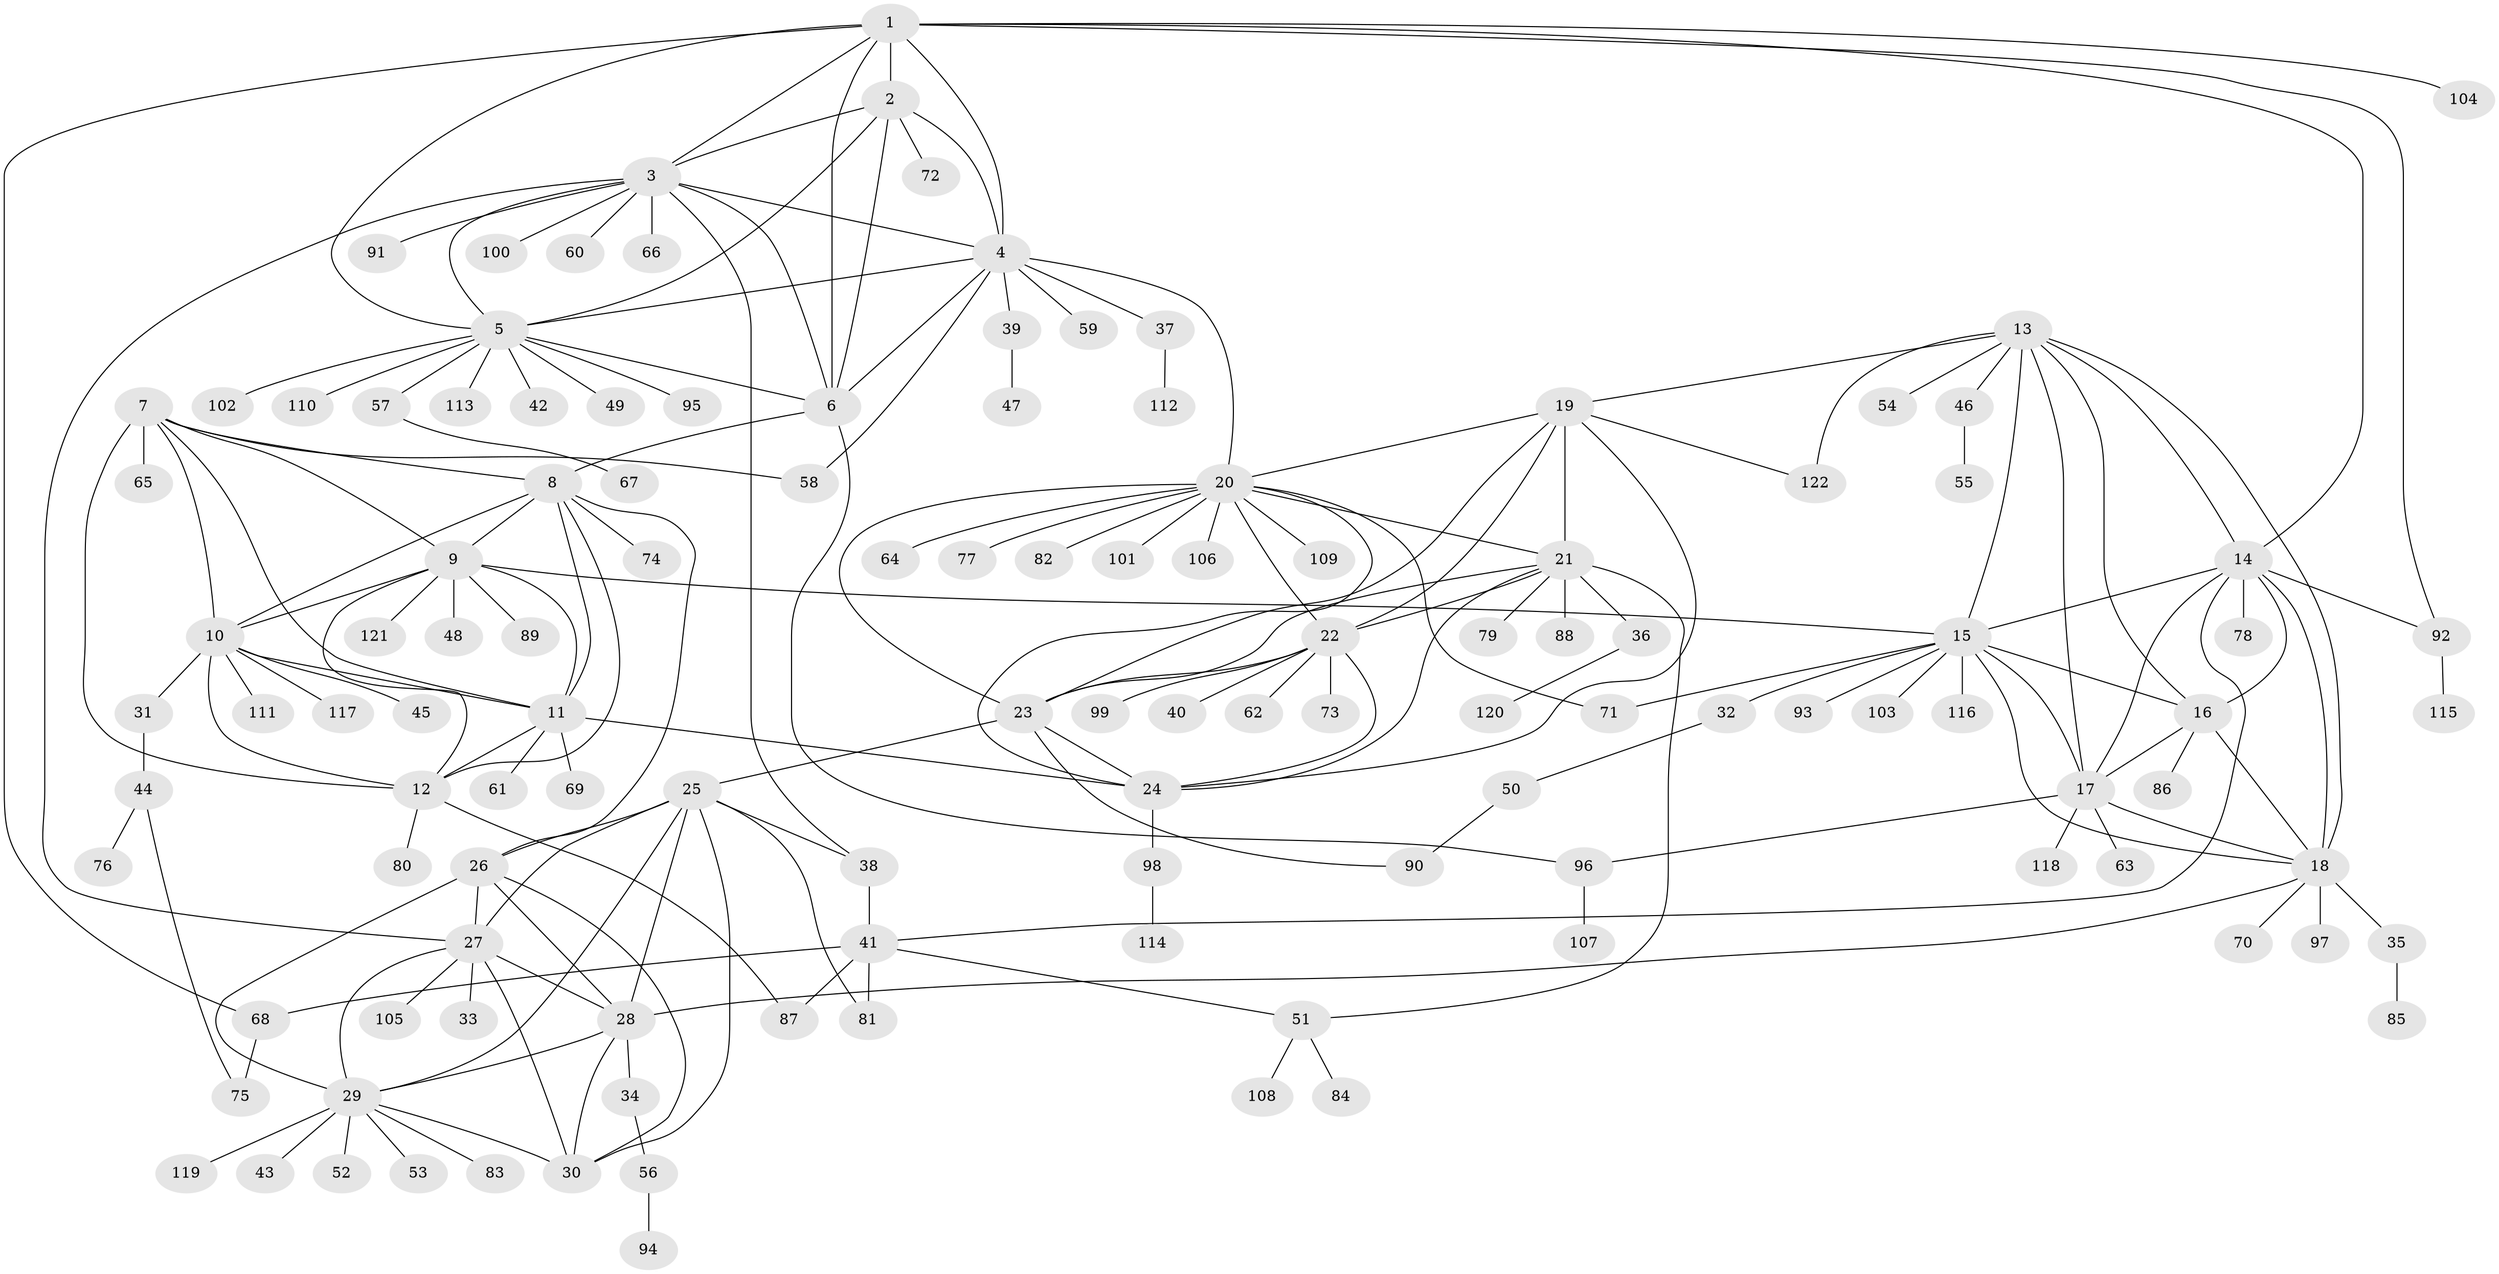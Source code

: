 // Generated by graph-tools (version 1.1) at 2025/37/03/09/25 02:37:16]
// undirected, 122 vertices, 190 edges
graph export_dot {
graph [start="1"]
  node [color=gray90,style=filled];
  1;
  2;
  3;
  4;
  5;
  6;
  7;
  8;
  9;
  10;
  11;
  12;
  13;
  14;
  15;
  16;
  17;
  18;
  19;
  20;
  21;
  22;
  23;
  24;
  25;
  26;
  27;
  28;
  29;
  30;
  31;
  32;
  33;
  34;
  35;
  36;
  37;
  38;
  39;
  40;
  41;
  42;
  43;
  44;
  45;
  46;
  47;
  48;
  49;
  50;
  51;
  52;
  53;
  54;
  55;
  56;
  57;
  58;
  59;
  60;
  61;
  62;
  63;
  64;
  65;
  66;
  67;
  68;
  69;
  70;
  71;
  72;
  73;
  74;
  75;
  76;
  77;
  78;
  79;
  80;
  81;
  82;
  83;
  84;
  85;
  86;
  87;
  88;
  89;
  90;
  91;
  92;
  93;
  94;
  95;
  96;
  97;
  98;
  99;
  100;
  101;
  102;
  103;
  104;
  105;
  106;
  107;
  108;
  109;
  110;
  111;
  112;
  113;
  114;
  115;
  116;
  117;
  118;
  119;
  120;
  121;
  122;
  1 -- 2;
  1 -- 3;
  1 -- 4;
  1 -- 5;
  1 -- 6;
  1 -- 14;
  1 -- 68;
  1 -- 92;
  1 -- 104;
  2 -- 3;
  2 -- 4;
  2 -- 5;
  2 -- 6;
  2 -- 72;
  3 -- 4;
  3 -- 5;
  3 -- 6;
  3 -- 27;
  3 -- 38;
  3 -- 60;
  3 -- 66;
  3 -- 91;
  3 -- 100;
  4 -- 5;
  4 -- 6;
  4 -- 20;
  4 -- 37;
  4 -- 39;
  4 -- 58;
  4 -- 59;
  5 -- 6;
  5 -- 42;
  5 -- 49;
  5 -- 57;
  5 -- 95;
  5 -- 102;
  5 -- 110;
  5 -- 113;
  6 -- 8;
  6 -- 96;
  7 -- 8;
  7 -- 9;
  7 -- 10;
  7 -- 11;
  7 -- 12;
  7 -- 58;
  7 -- 65;
  8 -- 9;
  8 -- 10;
  8 -- 11;
  8 -- 12;
  8 -- 26;
  8 -- 74;
  9 -- 10;
  9 -- 11;
  9 -- 12;
  9 -- 15;
  9 -- 48;
  9 -- 89;
  9 -- 121;
  10 -- 11;
  10 -- 12;
  10 -- 31;
  10 -- 45;
  10 -- 111;
  10 -- 117;
  11 -- 12;
  11 -- 24;
  11 -- 61;
  11 -- 69;
  12 -- 80;
  12 -- 87;
  13 -- 14;
  13 -- 15;
  13 -- 16;
  13 -- 17;
  13 -- 18;
  13 -- 19;
  13 -- 46;
  13 -- 54;
  13 -- 122;
  14 -- 15;
  14 -- 16;
  14 -- 17;
  14 -- 18;
  14 -- 41;
  14 -- 78;
  14 -- 92;
  15 -- 16;
  15 -- 17;
  15 -- 18;
  15 -- 32;
  15 -- 71;
  15 -- 93;
  15 -- 103;
  15 -- 116;
  16 -- 17;
  16 -- 18;
  16 -- 86;
  17 -- 18;
  17 -- 63;
  17 -- 96;
  17 -- 118;
  18 -- 28;
  18 -- 35;
  18 -- 70;
  18 -- 97;
  19 -- 20;
  19 -- 21;
  19 -- 22;
  19 -- 23;
  19 -- 24;
  19 -- 122;
  20 -- 21;
  20 -- 22;
  20 -- 23;
  20 -- 24;
  20 -- 64;
  20 -- 71;
  20 -- 77;
  20 -- 82;
  20 -- 101;
  20 -- 106;
  20 -- 109;
  21 -- 22;
  21 -- 23;
  21 -- 24;
  21 -- 36;
  21 -- 51;
  21 -- 79;
  21 -- 88;
  22 -- 23;
  22 -- 24;
  22 -- 40;
  22 -- 62;
  22 -- 73;
  22 -- 99;
  23 -- 24;
  23 -- 25;
  23 -- 90;
  24 -- 98;
  25 -- 26;
  25 -- 27;
  25 -- 28;
  25 -- 29;
  25 -- 30;
  25 -- 38;
  25 -- 81;
  26 -- 27;
  26 -- 28;
  26 -- 29;
  26 -- 30;
  27 -- 28;
  27 -- 29;
  27 -- 30;
  27 -- 33;
  27 -- 105;
  28 -- 29;
  28 -- 30;
  28 -- 34;
  29 -- 30;
  29 -- 43;
  29 -- 52;
  29 -- 53;
  29 -- 83;
  29 -- 119;
  31 -- 44;
  32 -- 50;
  34 -- 56;
  35 -- 85;
  36 -- 120;
  37 -- 112;
  38 -- 41;
  39 -- 47;
  41 -- 51;
  41 -- 68;
  41 -- 81;
  41 -- 87;
  44 -- 75;
  44 -- 76;
  46 -- 55;
  50 -- 90;
  51 -- 84;
  51 -- 108;
  56 -- 94;
  57 -- 67;
  68 -- 75;
  92 -- 115;
  96 -- 107;
  98 -- 114;
}
